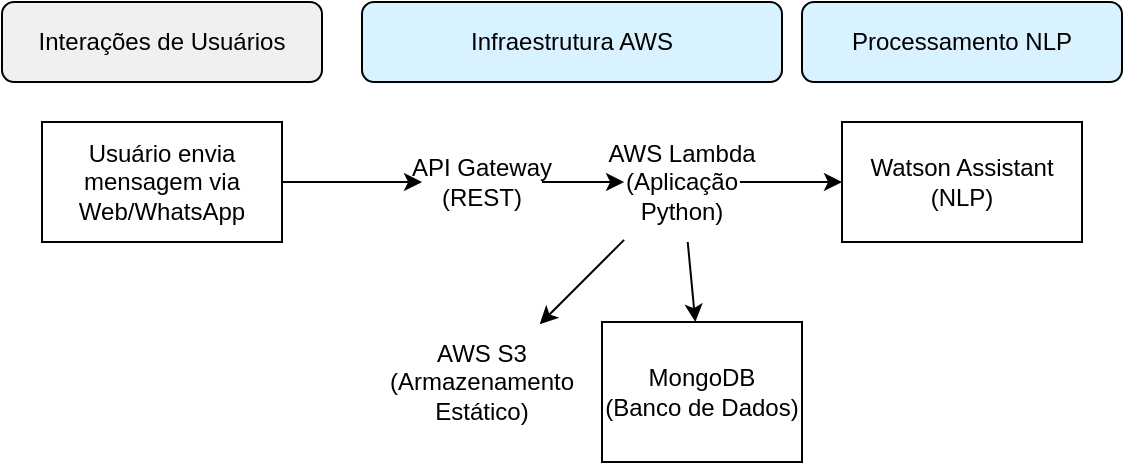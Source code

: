 <mxfile>
    <diagram name="Arquitetura Melhorada de Chatbot com AWS, Python, Watson, MongoDB, RESTful API" id="0">
        <mxGraphModel dx="727" dy="754" grid="1" gridSize="10" guides="1" tooltips="1" connect="1" arrows="1" fold="1" page="1" pageScale="1" pageWidth="827" pageHeight="1169" math="0" shadow="0">
            <root>
                <mxCell id="0"/>
                <mxCell id="1" parent="0"/>
                <mxCell id="2" value="&lt;font color=&quot;#000000&quot;&gt;Interações de Usuários&lt;/font&gt;" style="rounded=1;whiteSpace=wrap;html=1;fillColor=#f0f0f0;" parent="1" vertex="1">
                    <mxGeometry x="60" y="40" width="160" height="40" as="geometry"/>
                </mxCell>
                <mxCell id="3" value="Usuário envia mensagem via Web/WhatsApp" style="shape=mxgraph.people.customer;whiteSpace=wrap;html=1;" parent="1" vertex="1">
                    <mxGeometry x="80" y="100" width="120" height="60" as="geometry"/>
                </mxCell>
                <mxCell id="4" value="API Gateway (REST)" style="shape=mxgraph.aws4.api_gateway;whiteSpace=wrap;html=1;" parent="1" vertex="1">
                    <mxGeometry x="260" y="100" width="80" height="60" as="geometry"/>
                </mxCell>
                <mxCell id="5" value="AWS Lambda (Aplicação Python)" style="shape=mxgraph.aws4.lambda;whiteSpace=wrap;html=1;" parent="1" vertex="1">
                    <mxGeometry x="360" y="100" width="80" height="60" as="geometry"/>
                </mxCell>
                <mxCell id="6" value="Watson Assistant (NLP)" style="shape=mxgraph.ibm.ibm_watson;whiteSpace=wrap;html=1;" parent="1" vertex="1">
                    <mxGeometry x="480" y="100" width="120" height="60" as="geometry"/>
                </mxCell>
                <mxCell id="7" value="MongoDB &lt;br&gt;(Banco de Dados)" style="shape=mxgraph.aws4.rds_on_instance;whiteSpace=wrap;html=1;" parent="1" vertex="1">
                    <mxGeometry x="360" y="200" width="100" height="70" as="geometry"/>
                </mxCell>
                <mxCell id="8" value="AWS S3 (Armazenamento Estático)" style="shape=mxgraph.aws4.s3;whiteSpace=wrap;html=1;" parent="1" vertex="1">
                    <mxGeometry x="260" y="200" width="80" height="60" as="geometry"/>
                </mxCell>
                <mxCell id="9" parent="1" source="3" target="4" edge="1">
                    <mxGeometry relative="1" as="geometry"/>
                </mxCell>
                <mxCell id="10" parent="1" source="4" target="5" edge="1">
                    <mxGeometry relative="1" as="geometry"/>
                </mxCell>
                <mxCell id="11" parent="1" source="5" target="6" edge="1">
                    <mxGeometry relative="1" as="geometry"/>
                </mxCell>
                <mxCell id="12" parent="1" source="5" target="7" edge="1">
                    <mxGeometry relative="1" as="geometry"/>
                </mxCell>
                <mxCell id="13" parent="1" source="5" target="8" edge="1">
                    <mxGeometry relative="1" as="geometry"/>
                </mxCell>
                <mxCell id="14" value="&lt;font color=&quot;#000000&quot;&gt;Infraestrutura AWS&lt;/font&gt;" style="rounded=1;whiteSpace=wrap;html=1;fillColor=#d9f2ff;" parent="1" vertex="1">
                    <mxGeometry x="240" y="40" width="210" height="40" as="geometry"/>
                </mxCell>
                <mxCell id="15" value="&lt;font color=&quot;#000000&quot;&gt;Processamento NLP&lt;/font&gt;" style="rounded=1;whiteSpace=wrap;html=1;fillColor=#d9f2ff;" parent="1" vertex="1">
                    <mxGeometry x="460" y="40" width="160" height="40" as="geometry"/>
                </mxCell>
            </root>
        </mxGraphModel>
    </diagram>
</mxfile>
